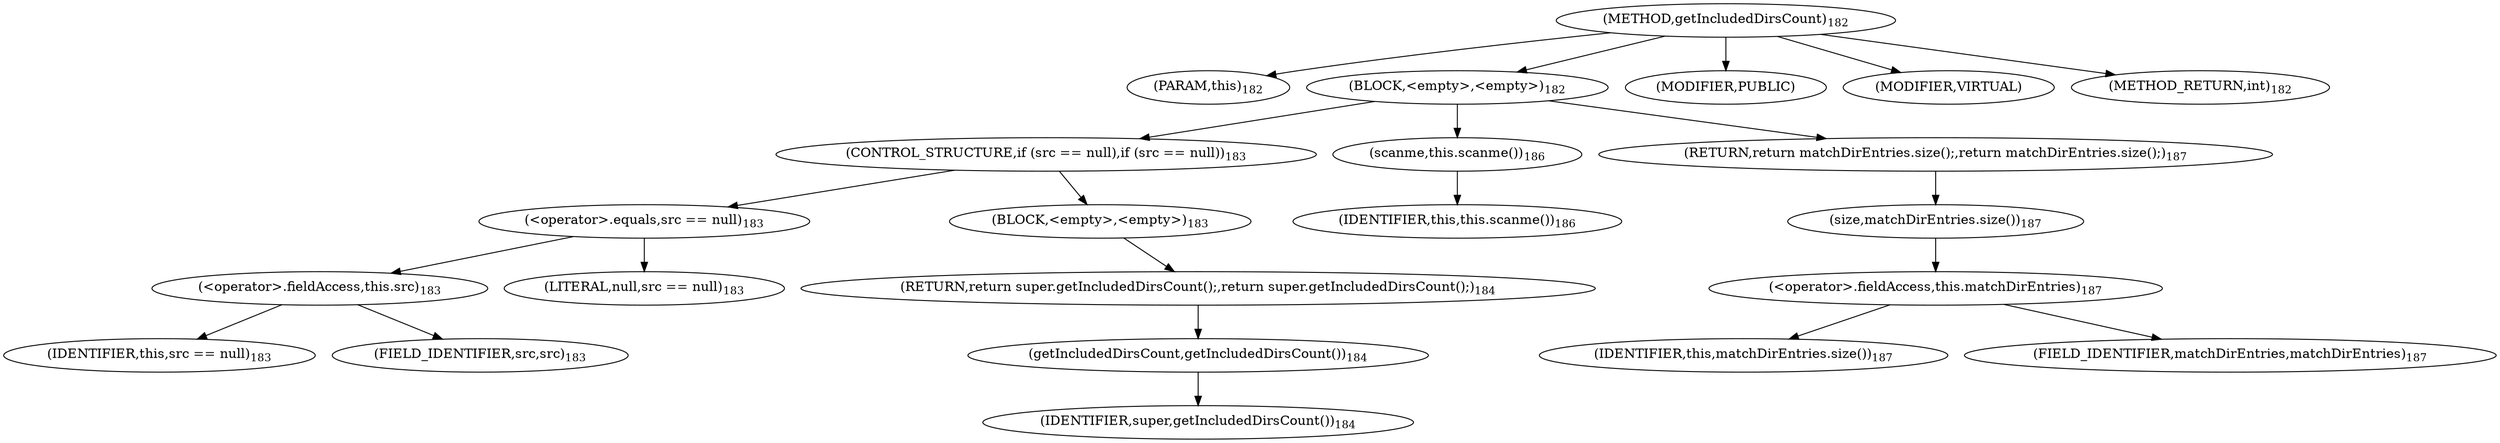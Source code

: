 digraph "getIncludedDirsCount" {  
"216" [label = <(METHOD,getIncludedDirsCount)<SUB>182</SUB>> ]
"16" [label = <(PARAM,this)<SUB>182</SUB>> ]
"217" [label = <(BLOCK,&lt;empty&gt;,&lt;empty&gt;)<SUB>182</SUB>> ]
"218" [label = <(CONTROL_STRUCTURE,if (src == null),if (src == null))<SUB>183</SUB>> ]
"219" [label = <(&lt;operator&gt;.equals,src == null)<SUB>183</SUB>> ]
"220" [label = <(&lt;operator&gt;.fieldAccess,this.src)<SUB>183</SUB>> ]
"221" [label = <(IDENTIFIER,this,src == null)<SUB>183</SUB>> ]
"222" [label = <(FIELD_IDENTIFIER,src,src)<SUB>183</SUB>> ]
"223" [label = <(LITERAL,null,src == null)<SUB>183</SUB>> ]
"224" [label = <(BLOCK,&lt;empty&gt;,&lt;empty&gt;)<SUB>183</SUB>> ]
"225" [label = <(RETURN,return super.getIncludedDirsCount();,return super.getIncludedDirsCount();)<SUB>184</SUB>> ]
"226" [label = <(getIncludedDirsCount,getIncludedDirsCount())<SUB>184</SUB>> ]
"227" [label = <(IDENTIFIER,super,getIncludedDirsCount())<SUB>184</SUB>> ]
"228" [label = <(scanme,this.scanme())<SUB>186</SUB>> ]
"15" [label = <(IDENTIFIER,this,this.scanme())<SUB>186</SUB>> ]
"229" [label = <(RETURN,return matchDirEntries.size();,return matchDirEntries.size();)<SUB>187</SUB>> ]
"230" [label = <(size,matchDirEntries.size())<SUB>187</SUB>> ]
"231" [label = <(&lt;operator&gt;.fieldAccess,this.matchDirEntries)<SUB>187</SUB>> ]
"232" [label = <(IDENTIFIER,this,matchDirEntries.size())<SUB>187</SUB>> ]
"233" [label = <(FIELD_IDENTIFIER,matchDirEntries,matchDirEntries)<SUB>187</SUB>> ]
"234" [label = <(MODIFIER,PUBLIC)> ]
"235" [label = <(MODIFIER,VIRTUAL)> ]
"236" [label = <(METHOD_RETURN,int)<SUB>182</SUB>> ]
  "216" -> "16" 
  "216" -> "217" 
  "216" -> "234" 
  "216" -> "235" 
  "216" -> "236" 
  "217" -> "218" 
  "217" -> "228" 
  "217" -> "229" 
  "218" -> "219" 
  "218" -> "224" 
  "219" -> "220" 
  "219" -> "223" 
  "220" -> "221" 
  "220" -> "222" 
  "224" -> "225" 
  "225" -> "226" 
  "226" -> "227" 
  "228" -> "15" 
  "229" -> "230" 
  "230" -> "231" 
  "231" -> "232" 
  "231" -> "233" 
}
